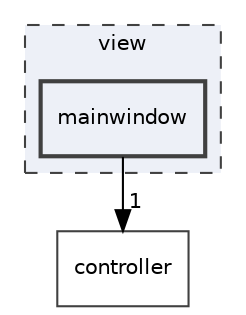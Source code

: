 digraph "/mnt/d/WORKSPACE/scalc/CPP3_SmartCalc_v2.0-1/src/view/mainwindow"
{
 // LATEX_PDF_SIZE
  edge [fontname="Helvetica",fontsize="10",labelfontname="Helvetica",labelfontsize="10"];
  node [fontname="Helvetica",fontsize="10",shape=record];
  compound=true
  subgraph clusterdir_b2f003339c516cc00c8cadcafbe82f13 {
    graph [ bgcolor="#edf0f7", pencolor="grey25", style="filled,dashed,", label="view", fontname="Helvetica", fontsize="10", URL="dir_b2f003339c516cc00c8cadcafbe82f13.html"]
  dir_1b67ee9bb4629f20e6a5f6610fee9189 [shape=box, label="mainwindow", style="filled,bold,", fillcolor="#edf0f7", color="grey25", URL="dir_1b67ee9bb4629f20e6a5f6610fee9189.html"];
  }
  dir_d3bff1ab3a40b4e5d0775c67ace1b0da [shape=box, label="controller", style="", fillcolor="#edf0f7", color="grey25", URL="dir_d3bff1ab3a40b4e5d0775c67ace1b0da.html"];
  dir_1b67ee9bb4629f20e6a5f6610fee9189->dir_d3bff1ab3a40b4e5d0775c67ace1b0da [headlabel="1", labeldistance=1.5 headhref="dir_000001_000000.html"];
}
